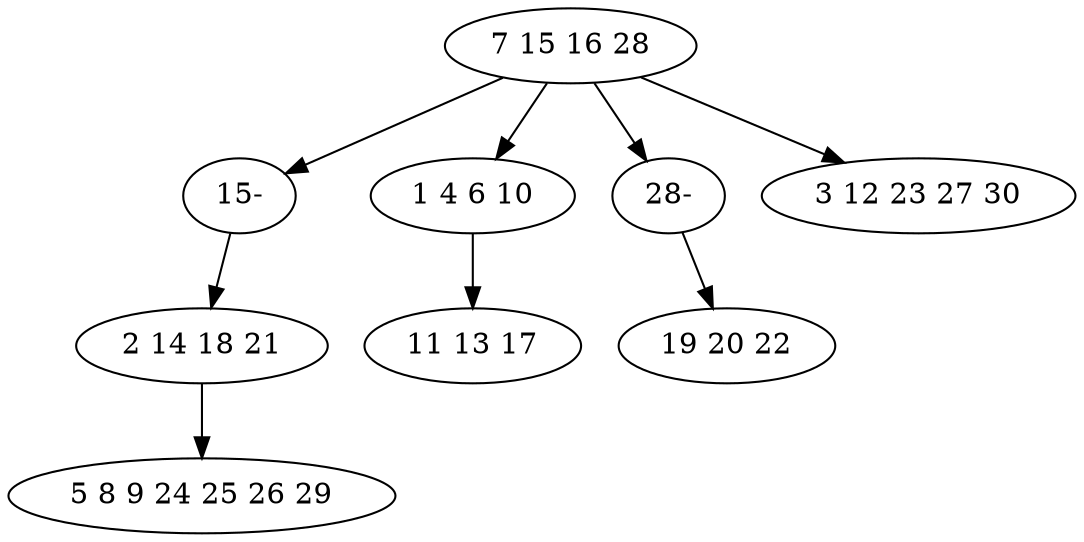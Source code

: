 digraph true_tree {
	"0" -> "8"
	"0" -> "2"
	"2" -> "3"
	"0" -> "7"
	"1" -> "5"
	"0" -> "6"
	"7" -> "4"
	"8" -> "1"
	"0" [label="7 15 16 28"];
	"1" [label="2 14 18 21"];
	"2" [label="1 4 6 10"];
	"3" [label="11 13 17"];
	"4" [label="19 20 22"];
	"5" [label="5 8 9 24 25 26 29"];
	"6" [label="3 12 23 27 30"];
	"7" [label="28-"];
	"8" [label="15-"];
}
